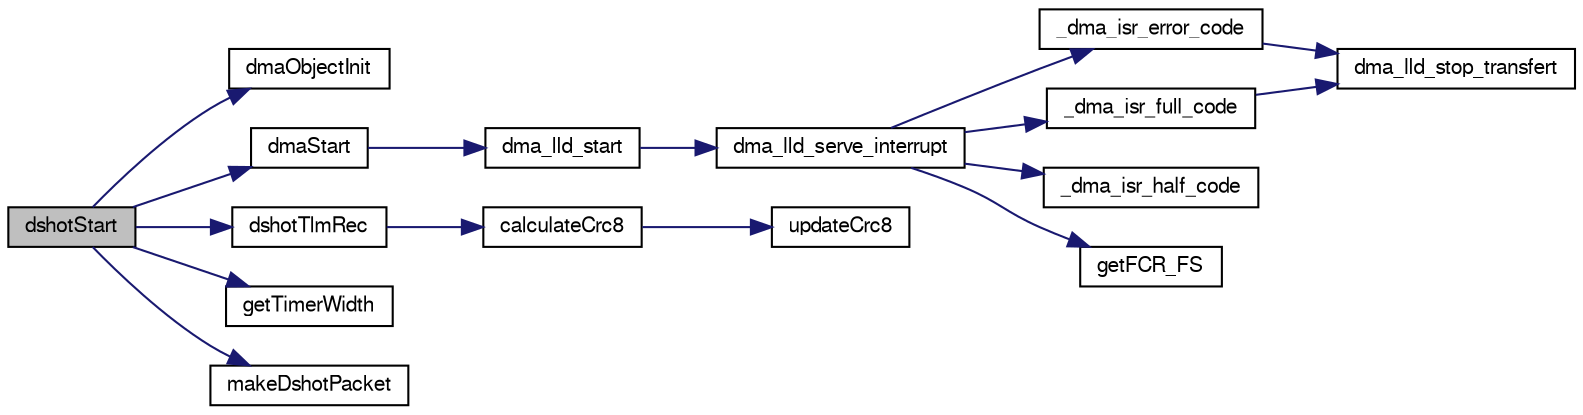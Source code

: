 digraph "dshotStart"
{
  edge [fontname="FreeSans",fontsize="10",labelfontname="FreeSans",labelfontsize="10"];
  node [fontname="FreeSans",fontsize="10",shape=record];
  rankdir="LR";
  Node1 [label="dshotStart",height=0.2,width=0.4,color="black", fillcolor="grey75", style="filled", fontcolor="black"];
  Node1 -> Node2 [color="midnightblue",fontsize="10",style="solid",fontname="FreeSans"];
  Node2 [label="dmaObjectInit",height=0.2,width=0.4,color="black", fillcolor="white", style="filled",URL="$hal__stm32__dma_8c.html#a0eeaca4a9d0494d44986bc443aa6c80c"];
  Node1 -> Node3 [color="midnightblue",fontsize="10",style="solid",fontname="FreeSans"];
  Node3 [label="dmaStart",height=0.2,width=0.4,color="black", fillcolor="white", style="filled",URL="$hal__stm32__dma_8c.html#ad255236c42982a3368342bbfeee0c783",tooltip="Configures and activates the DMA peripheral. "];
  Node3 -> Node4 [color="midnightblue",fontsize="10",style="solid",fontname="FreeSans"];
  Node4 [label="dma_lld_start",height=0.2,width=0.4,color="black", fillcolor="white", style="filled",URL="$hal__stm32__dma_8c.html#a991ade7a6254eabbe74489fa7c8f366a",tooltip="Configures and activates the DMA peripheral. "];
  Node4 -> Node5 [color="midnightblue",fontsize="10",style="solid",fontname="FreeSans"];
  Node5 [label="dma_lld_serve_interrupt",height=0.2,width=0.4,color="black", fillcolor="white", style="filled",URL="$hal__stm32__dma_8c.html#af19ab796ea3d6054e7401cfaf0bfeefe",tooltip="DMA ISR service routine. "];
  Node5 -> Node6 [color="midnightblue",fontsize="10",style="solid",fontname="FreeSans"];
  Node6 [label="_dma_isr_error_code",height=0.2,width=0.4,color="black", fillcolor="white", style="filled",URL="$hal__stm32__dma_8h.html#a754932a38627dd6a86ecc88253dc6687",tooltip="Common ISR code, error event. "];
  Node6 -> Node7 [color="midnightblue",fontsize="10",style="solid",fontname="FreeSans"];
  Node7 [label="dma_lld_stop_transfert",height=0.2,width=0.4,color="black", fillcolor="white", style="filled",URL="$hal__stm32__dma_8h.html#ab2d180e5adb10579b0b032987f338d33",tooltip="Stops an ongoing transaction. "];
  Node5 -> Node8 [color="midnightblue",fontsize="10",style="solid",fontname="FreeSans"];
  Node8 [label="_dma_isr_full_code",height=0.2,width=0.4,color="black", fillcolor="white", style="filled",URL="$hal__stm32__dma_8h.html#aa5d22761474681d44a4d69141336a04c",tooltip="Common ISR code, full buffer event. "];
  Node8 -> Node7 [color="midnightblue",fontsize="10",style="solid",fontname="FreeSans"];
  Node5 -> Node9 [color="midnightblue",fontsize="10",style="solid",fontname="FreeSans"];
  Node9 [label="_dma_isr_half_code",height=0.2,width=0.4,color="black", fillcolor="white", style="filled",URL="$hal__stm32__dma_8h.html#ac9cf607ddf63798249b67ed248411b12",tooltip="Common ISR code, half buffer event. "];
  Node5 -> Node10 [color="midnightblue",fontsize="10",style="solid",fontname="FreeSans"];
  Node10 [label="getFCR_FS",height=0.2,width=0.4,color="black", fillcolor="white", style="filled",URL="$hal__stm32__dma_8c.html#a5c6eaa4da527eb2499e3831069eb1ab3"];
  Node1 -> Node11 [color="midnightblue",fontsize="10",style="solid",fontname="FreeSans"];
  Node11 [label="dshotTlmRec",height=0.2,width=0.4,color="black", fillcolor="white", style="filled",URL="$esc__dshot_8c.html#ab33d9ca67899cf25bb7306d076b6e0fa"];
  Node11 -> Node12 [color="midnightblue",fontsize="10",style="solid",fontname="FreeSans"];
  Node12 [label="calculateCrc8",height=0.2,width=0.4,color="black", fillcolor="white", style="filled",URL="$esc__dshot_8c.html#a2e417dbd1839a8efbf515ea7315b80d4"];
  Node12 -> Node13 [color="midnightblue",fontsize="10",style="solid",fontname="FreeSans"];
  Node13 [label="updateCrc8",height=0.2,width=0.4,color="black", fillcolor="white", style="filled",URL="$esc__dshot_8c.html#aea595f27e51665e32b06116f9965c856"];
  Node1 -> Node14 [color="midnightblue",fontsize="10",style="solid",fontname="FreeSans"];
  Node14 [label="getTimerWidth",height=0.2,width=0.4,color="black", fillcolor="white", style="filled",URL="$esc__dshot_8c.html#a07f476e006400858ea955505b6db7557"];
  Node1 -> Node15 [color="midnightblue",fontsize="10",style="solid",fontname="FreeSans"];
  Node15 [label="makeDshotPacket",height=0.2,width=0.4,color="black", fillcolor="white", style="filled",URL="$esc__dshot_8c.html#ad6b10d799e249f91b8d9bec6bd4cf0ec"];
}
